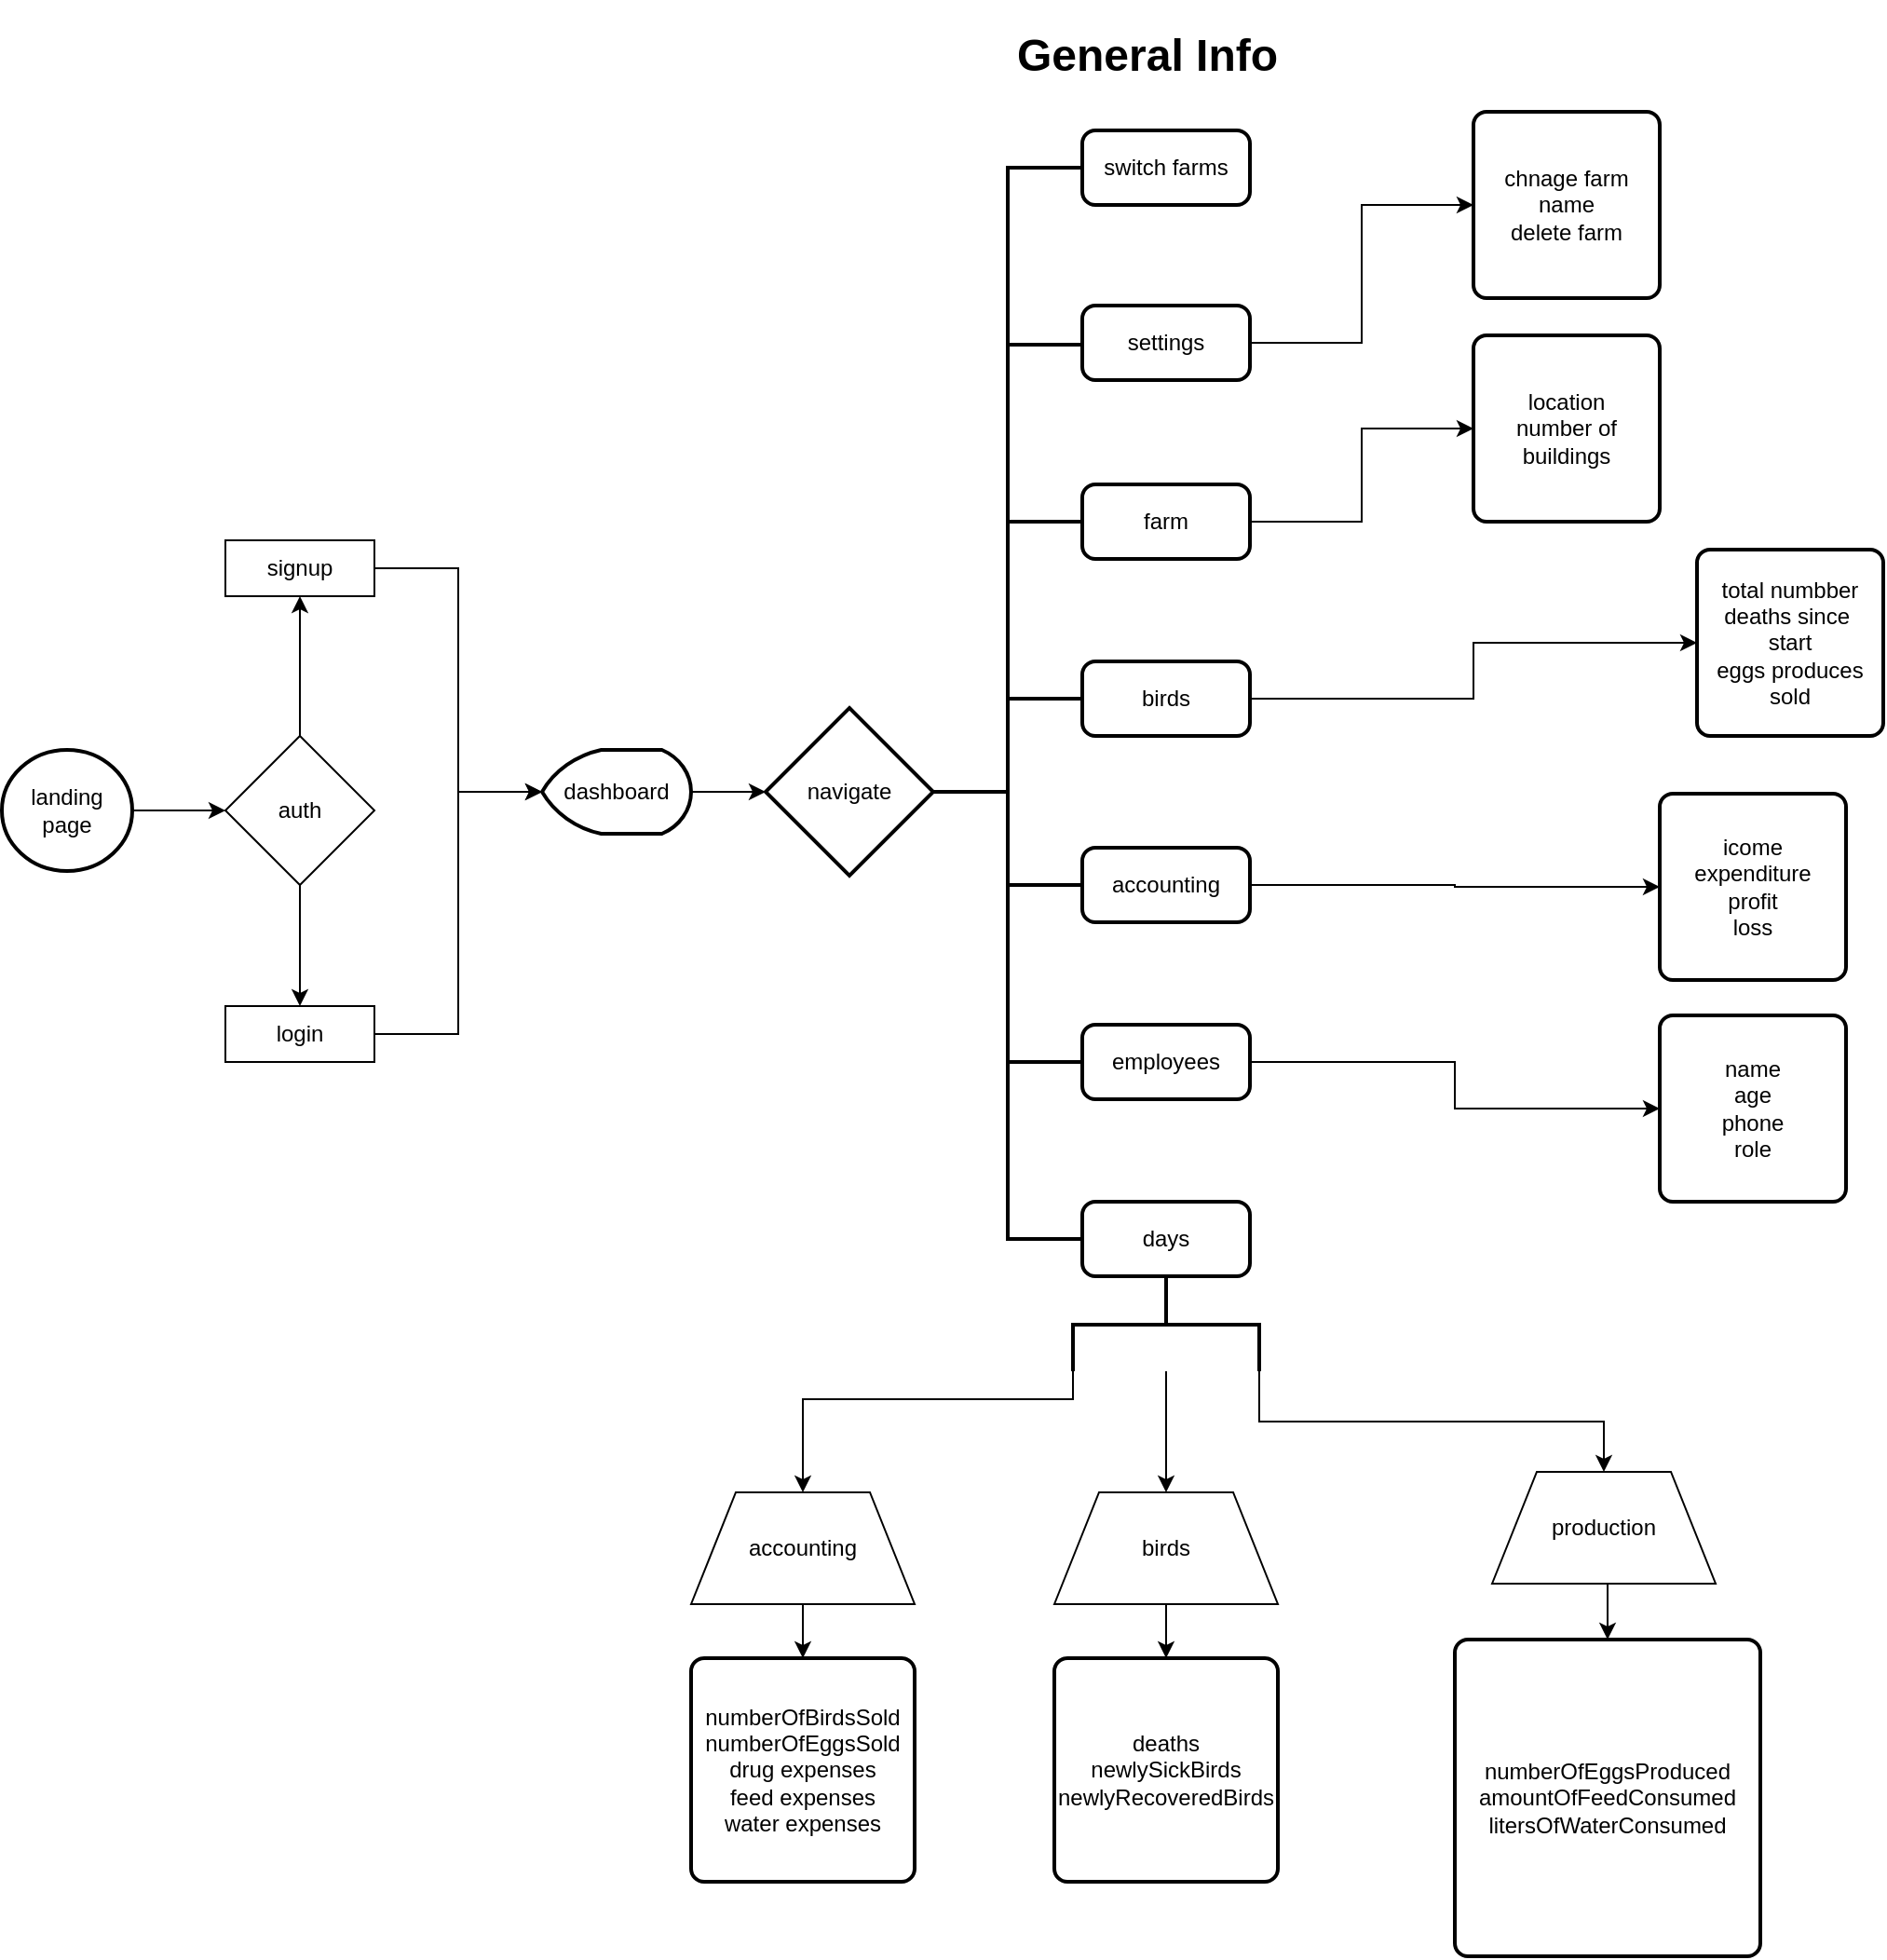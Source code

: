 <mxfile version="13.0.9" pages="2">
    <diagram id="6hGFLwfOUW9BJ-s0fimq" name="Page-1">
        <mxGraphModel dx="303" dy="299" grid="1" gridSize="15" guides="1" tooltips="1" connect="1" arrows="1" fold="1" page="1" pageScale="1" pageWidth="827" pageHeight="1169" math="0" shadow="0">
            <root>
                <mxCell id="0"/>
                <mxCell id="1" parent="0"/>
                <mxCell id="2zFjmySjArH_dxH4-LUa-4" style="edgeStyle=orthogonalEdgeStyle;rounded=0;orthogonalLoop=1;jettySize=auto;html=1;exitX=1;exitY=0.5;exitDx=0;exitDy=0;" parent="1" edge="1">
                    <mxGeometry relative="1" as="geometry">
                        <mxPoint x="180" y="490" as="targetPoint"/>
                        <mxPoint x="130" y="490" as="sourcePoint"/>
                        <Array as="points">
                            <mxPoint x="180" y="490"/>
                        </Array>
                    </mxGeometry>
                </mxCell>
                <mxCell id="2zFjmySjArH_dxH4-LUa-6" style="edgeStyle=orthogonalEdgeStyle;rounded=0;orthogonalLoop=1;jettySize=auto;html=1;" parent="1" source="2zFjmySjArH_dxH4-LUa-5" edge="1">
                    <mxGeometry relative="1" as="geometry">
                        <mxPoint x="220" y="375" as="targetPoint"/>
                    </mxGeometry>
                </mxCell>
                <mxCell id="2zFjmySjArH_dxH4-LUa-7" style="edgeStyle=orthogonalEdgeStyle;rounded=0;orthogonalLoop=1;jettySize=auto;html=1;" parent="1" source="2zFjmySjArH_dxH4-LUa-5" edge="1">
                    <mxGeometry relative="1" as="geometry">
                        <mxPoint x="220" y="595" as="targetPoint"/>
                    </mxGeometry>
                </mxCell>
                <mxCell id="2zFjmySjArH_dxH4-LUa-5" value="auth" style="rhombus;whiteSpace=wrap;html=1;" parent="1" vertex="1">
                    <mxGeometry x="180" y="450" width="80" height="80" as="geometry"/>
                </mxCell>
                <mxCell id="2zFjmySjArH_dxH4-LUa-10" style="edgeStyle=orthogonalEdgeStyle;rounded=0;orthogonalLoop=1;jettySize=auto;html=1;entryX=0;entryY=0.5;entryDx=0;entryDy=0;entryPerimeter=0;" parent="1" source="2zFjmySjArH_dxH4-LUa-8" target="2zFjmySjArH_dxH4-LUa-13" edge="1">
                    <mxGeometry relative="1" as="geometry">
                        <mxPoint x="340" y="475" as="targetPoint"/>
                    </mxGeometry>
                </mxCell>
                <mxCell id="2zFjmySjArH_dxH4-LUa-8" value="signup" style="rounded=0;whiteSpace=wrap;html=1;" parent="1" vertex="1">
                    <mxGeometry x="180" y="345" width="80" height="30" as="geometry"/>
                </mxCell>
                <mxCell id="2zFjmySjArH_dxH4-LUa-15" style="edgeStyle=orthogonalEdgeStyle;rounded=0;orthogonalLoop=1;jettySize=auto;html=1;entryX=0;entryY=0.5;entryDx=0;entryDy=0;entryPerimeter=0;" parent="1" source="2zFjmySjArH_dxH4-LUa-9" target="2zFjmySjArH_dxH4-LUa-13" edge="1">
                    <mxGeometry relative="1" as="geometry"/>
                </mxCell>
                <mxCell id="2zFjmySjArH_dxH4-LUa-9" value="login" style="rounded=0;whiteSpace=wrap;html=1;" parent="1" vertex="1">
                    <mxGeometry x="180" y="595" width="80" height="30" as="geometry"/>
                </mxCell>
                <mxCell id="2zFjmySjArH_dxH4-LUa-12" value="landing&lt;br&gt;page" style="strokeWidth=2;html=1;shape=mxgraph.flowchart.start_2;whiteSpace=wrap;" parent="1" vertex="1">
                    <mxGeometry x="60" y="457.5" width="70" height="65" as="geometry"/>
                </mxCell>
                <mxCell id="2zFjmySjArH_dxH4-LUa-17" style="edgeStyle=orthogonalEdgeStyle;rounded=0;orthogonalLoop=1;jettySize=auto;html=1;entryX=0;entryY=0.5;entryDx=0;entryDy=0;entryPerimeter=0;" parent="1" source="2zFjmySjArH_dxH4-LUa-13" target="2zFjmySjArH_dxH4-LUa-16" edge="1">
                    <mxGeometry relative="1" as="geometry"/>
                </mxCell>
                <mxCell id="2zFjmySjArH_dxH4-LUa-13" value="dashboard" style="strokeWidth=2;html=1;shape=mxgraph.flowchart.display;whiteSpace=wrap;" parent="1" vertex="1">
                    <mxGeometry x="350" y="457.5" width="80" height="45" as="geometry"/>
                </mxCell>
                <mxCell id="2zFjmySjArH_dxH4-LUa-16" value="navigate" style="strokeWidth=2;html=1;shape=mxgraph.flowchart.decision;whiteSpace=wrap;" parent="1" vertex="1">
                    <mxGeometry x="470" y="435" width="90" height="90" as="geometry"/>
                </mxCell>
                <mxCell id="2zFjmySjArH_dxH4-LUa-19" value="" style="strokeWidth=2;html=1;shape=mxgraph.flowchart.annotation_2;align=left;labelPosition=right;pointerEvents=1;" parent="1" vertex="1">
                    <mxGeometry x="560" y="430" width="80" height="100" as="geometry"/>
                </mxCell>
                <mxCell id="2zFjmySjArH_dxH4-LUa-22" value="" style="strokeWidth=2;html=1;shape=mxgraph.flowchart.annotation_1;align=left;pointerEvents=1;" parent="1" vertex="1">
                    <mxGeometry x="600" y="335" width="40" height="95" as="geometry"/>
                </mxCell>
                <mxCell id="2zFjmySjArH_dxH4-LUa-24" value="" style="strokeWidth=2;html=1;shape=mxgraph.flowchart.annotation_1;align=left;pointerEvents=1;" parent="1" vertex="1">
                    <mxGeometry x="600" y="530" width="40" height="95" as="geometry"/>
                </mxCell>
                <mxCell id="2zFjmySjArH_dxH4-LUa-50" style="edgeStyle=orthogonalEdgeStyle;rounded=0;orthogonalLoop=1;jettySize=auto;html=1;entryX=0;entryY=0.5;entryDx=0;entryDy=0;" parent="1" source="2zFjmySjArH_dxH4-LUa-25" target="2zFjmySjArH_dxH4-LUa-49" edge="1">
                    <mxGeometry relative="1" as="geometry"/>
                </mxCell>
                <mxCell id="2zFjmySjArH_dxH4-LUa-25" value="farm" style="rounded=1;whiteSpace=wrap;html=1;absoluteArcSize=1;arcSize=14;strokeWidth=2;" parent="1" vertex="1">
                    <mxGeometry x="640" y="315" width="90" height="40" as="geometry"/>
                </mxCell>
                <mxCell id="2zFjmySjArH_dxH4-LUa-30" style="edgeStyle=orthogonalEdgeStyle;rounded=0;orthogonalLoop=1;jettySize=auto;html=1;entryX=0;entryY=0.5;entryDx=0;entryDy=0;" parent="1" source="2zFjmySjArH_dxH4-LUa-26" target="2zFjmySjArH_dxH4-LUa-48" edge="1">
                    <mxGeometry relative="1" as="geometry">
                        <mxPoint x="930" y="430" as="targetPoint"/>
                    </mxGeometry>
                </mxCell>
                <mxCell id="2zFjmySjArH_dxH4-LUa-26" value="birds" style="rounded=1;whiteSpace=wrap;html=1;absoluteArcSize=1;arcSize=14;strokeWidth=2;" parent="1" vertex="1">
                    <mxGeometry x="640" y="410" width="90" height="40" as="geometry"/>
                </mxCell>
                <mxCell id="2zFjmySjArH_dxH4-LUa-31" style="edgeStyle=orthogonalEdgeStyle;rounded=0;orthogonalLoop=1;jettySize=auto;html=1;entryX=0;entryY=0.5;entryDx=0;entryDy=0;" parent="1" source="2zFjmySjArH_dxH4-LUa-27" target="2zFjmySjArH_dxH4-LUa-36" edge="1">
                    <mxGeometry relative="1" as="geometry">
                        <mxPoint x="830" y="530" as="targetPoint"/>
                    </mxGeometry>
                </mxCell>
                <mxCell id="2zFjmySjArH_dxH4-LUa-27" value="accounting" style="rounded=1;whiteSpace=wrap;html=1;absoluteArcSize=1;arcSize=14;strokeWidth=2;" parent="1" vertex="1">
                    <mxGeometry x="640" y="510" width="90" height="40" as="geometry"/>
                </mxCell>
                <mxCell id="2zFjmySjArH_dxH4-LUa-32" style="edgeStyle=orthogonalEdgeStyle;rounded=0;orthogonalLoop=1;jettySize=auto;html=1;entryX=0;entryY=0.5;entryDx=0;entryDy=0;" parent="1" source="2zFjmySjArH_dxH4-LUa-28" target="2zFjmySjArH_dxH4-LUa-35" edge="1">
                    <mxGeometry relative="1" as="geometry">
                        <mxPoint x="770" y="726" as="targetPoint"/>
                    </mxGeometry>
                </mxCell>
                <mxCell id="2zFjmySjArH_dxH4-LUa-28" value="employees" style="rounded=1;whiteSpace=wrap;html=1;absoluteArcSize=1;arcSize=14;strokeWidth=2;" parent="1" vertex="1">
                    <mxGeometry x="640" y="605" width="90" height="40" as="geometry"/>
                </mxCell>
                <mxCell id="2zFjmySjArH_dxH4-LUa-35" value="name&lt;br&gt;age&lt;br&gt;phone&lt;br&gt;role" style="rounded=1;whiteSpace=wrap;html=1;absoluteArcSize=1;arcSize=14;strokeWidth=2;" parent="1" vertex="1">
                    <mxGeometry x="950" y="600" width="100" height="100" as="geometry"/>
                </mxCell>
                <mxCell id="2zFjmySjArH_dxH4-LUa-36" value="icome&lt;br&gt;expenditure&lt;br&gt;profit&lt;br&gt;loss" style="rounded=1;whiteSpace=wrap;html=1;absoluteArcSize=1;arcSize=14;strokeWidth=2;" parent="1" vertex="1">
                    <mxGeometry x="950" y="481" width="100" height="100" as="geometry"/>
                </mxCell>
                <mxCell id="2zFjmySjArH_dxH4-LUa-38" value="" style="strokeWidth=2;html=1;shape=mxgraph.flowchart.annotation_1;align=left;pointerEvents=1;" parent="1" vertex="1">
                    <mxGeometry x="600" y="625" width="40" height="95" as="geometry"/>
                </mxCell>
                <mxCell id="2zFjmySjArH_dxH4-LUa-39" value="days" style="rounded=1;whiteSpace=wrap;html=1;absoluteArcSize=1;arcSize=14;strokeWidth=2;" parent="1" vertex="1">
                    <mxGeometry x="640" y="700" width="90" height="40" as="geometry"/>
                </mxCell>
                <mxCell id="2zFjmySjArH_dxH4-LUa-41" value="&lt;div&gt;&lt;span&gt;numberOfEggsProduced&lt;/span&gt;&lt;br&gt;&lt;/div&gt;&lt;div&gt;amountOfFeedConsumed&lt;/div&gt;&lt;div&gt;litersOfWaterConsumed&lt;/div&gt;" style="rounded=1;whiteSpace=wrap;html=1;absoluteArcSize=1;arcSize=14;strokeWidth=2;" parent="1" vertex="1">
                    <mxGeometry x="840" y="935" width="164" height="170" as="geometry"/>
                </mxCell>
                <mxCell id="2zFjmySjArH_dxH4-LUa-43" style="edgeStyle=orthogonalEdgeStyle;rounded=0;orthogonalLoop=1;jettySize=auto;html=1;exitX=1;exitY=1;exitDx=0;exitDy=0;exitPerimeter=0;entryX=0.5;entryY=0;entryDx=0;entryDy=0;" parent="1" source="2zFjmySjArH_dxH4-LUa-42" target="2zFjmySjArH_dxH4-LUa-52" edge="1">
                    <mxGeometry relative="1" as="geometry">
                        <mxPoint x="570.0" y="826.0" as="targetPoint"/>
                        <Array as="points">
                            <mxPoint x="635" y="806"/>
                            <mxPoint x="490" y="806"/>
                        </Array>
                    </mxGeometry>
                </mxCell>
                <mxCell id="2zFjmySjArH_dxH4-LUa-45" style="edgeStyle=orthogonalEdgeStyle;rounded=0;orthogonalLoop=1;jettySize=auto;html=1;" parent="1" source="2zFjmySjArH_dxH4-LUa-42" edge="1">
                    <mxGeometry relative="1" as="geometry">
                        <mxPoint x="685" y="856" as="targetPoint"/>
                        <Array as="points">
                            <mxPoint x="685" y="806"/>
                            <mxPoint x="685" y="806"/>
                        </Array>
                    </mxGeometry>
                </mxCell>
                <mxCell id="2zFjmySjArH_dxH4-LUa-57" style="edgeStyle=orthogonalEdgeStyle;rounded=0;orthogonalLoop=1;jettySize=auto;html=1;exitX=1;exitY=0;exitDx=0;exitDy=0;exitPerimeter=0;entryX=0.5;entryY=0;entryDx=0;entryDy=0;" parent="1" source="2zFjmySjArH_dxH4-LUa-42" target="2zFjmySjArH_dxH4-LUa-56" edge="1">
                    <mxGeometry relative="1" as="geometry"/>
                </mxCell>
                <mxCell id="2zFjmySjArH_dxH4-LUa-42" value="" style="strokeWidth=2;html=1;shape=mxgraph.flowchart.annotation_2;align=left;labelPosition=right;pointerEvents=1;rotation=90;" parent="1" vertex="1">
                    <mxGeometry x="660" y="716" width="50" height="100" as="geometry"/>
                </mxCell>
                <mxCell id="2zFjmySjArH_dxH4-LUa-46" value="&lt;div&gt;&lt;br&gt;&lt;/div&gt;&lt;div&gt;numberOfBirdsSold&lt;/div&gt;&lt;div&gt;numberOfEggsSold&lt;/div&gt;&lt;div&gt;drug expenses&lt;/div&gt;&lt;div&gt;feed expenses&lt;/div&gt;&lt;div&gt;water expenses&lt;/div&gt;&lt;div&gt;&lt;br&gt;&lt;/div&gt;" style="rounded=1;whiteSpace=wrap;html=1;absoluteArcSize=1;arcSize=14;strokeWidth=2;" parent="1" vertex="1">
                    <mxGeometry x="430" y="945" width="120" height="120" as="geometry"/>
                </mxCell>
                <mxCell id="2zFjmySjArH_dxH4-LUa-47" value="&lt;div&gt;&lt;span&gt;deaths&lt;/span&gt;&lt;br&gt;&lt;/div&gt;&lt;div&gt;newlySickBirds&lt;/div&gt;&lt;div&gt;newlyRecoveredBirds&lt;/div&gt;" style="rounded=1;whiteSpace=wrap;html=1;absoluteArcSize=1;arcSize=14;strokeWidth=2;" parent="1" vertex="1">
                    <mxGeometry x="625" y="945" width="120" height="120" as="geometry"/>
                </mxCell>
                <mxCell id="2zFjmySjArH_dxH4-LUa-48" value="total numbber&lt;br&gt;deaths since&amp;nbsp;&lt;br&gt;start&lt;br&gt;eggs produces&lt;br&gt;sold" style="rounded=1;whiteSpace=wrap;html=1;absoluteArcSize=1;arcSize=14;strokeWidth=2;" parent="1" vertex="1">
                    <mxGeometry x="970" y="350" width="100" height="100" as="geometry"/>
                </mxCell>
                <mxCell id="2zFjmySjArH_dxH4-LUa-49" value="location&lt;br&gt;number of buildings" style="rounded=1;whiteSpace=wrap;html=1;absoluteArcSize=1;arcSize=14;strokeWidth=2;" parent="1" vertex="1">
                    <mxGeometry x="850" y="235" width="100" height="100" as="geometry"/>
                </mxCell>
                <mxCell id="2zFjmySjArH_dxH4-LUa-53" style="edgeStyle=orthogonalEdgeStyle;rounded=0;orthogonalLoop=1;jettySize=auto;html=1;entryX=0.5;entryY=0;entryDx=0;entryDy=0;" parent="1" source="2zFjmySjArH_dxH4-LUa-52" target="2zFjmySjArH_dxH4-LUa-46" edge="1">
                    <mxGeometry relative="1" as="geometry"/>
                </mxCell>
                <mxCell id="2zFjmySjArH_dxH4-LUa-52" value="&lt;span&gt;accounting&lt;/span&gt;" style="shape=trapezoid;perimeter=trapezoidPerimeter;whiteSpace=wrap;html=1;" parent="1" vertex="1">
                    <mxGeometry x="430" y="856" width="120" height="60" as="geometry"/>
                </mxCell>
                <mxCell id="2zFjmySjArH_dxH4-LUa-55" style="edgeStyle=orthogonalEdgeStyle;rounded=0;orthogonalLoop=1;jettySize=auto;html=1;exitX=0.5;exitY=1;exitDx=0;exitDy=0;entryX=0.5;entryY=0;entryDx=0;entryDy=0;" parent="1" source="2zFjmySjArH_dxH4-LUa-54" target="2zFjmySjArH_dxH4-LUa-47" edge="1">
                    <mxGeometry relative="1" as="geometry"/>
                </mxCell>
                <mxCell id="2zFjmySjArH_dxH4-LUa-54" value="&lt;span&gt;birds&lt;/span&gt;" style="shape=trapezoid;perimeter=trapezoidPerimeter;whiteSpace=wrap;html=1;" parent="1" vertex="1">
                    <mxGeometry x="625" y="856" width="120" height="60" as="geometry"/>
                </mxCell>
                <mxCell id="2zFjmySjArH_dxH4-LUa-58" style="edgeStyle=orthogonalEdgeStyle;rounded=0;orthogonalLoop=1;jettySize=auto;html=1;exitX=0.5;exitY=1;exitDx=0;exitDy=0;entryX=0.5;entryY=0;entryDx=0;entryDy=0;" parent="1" source="2zFjmySjArH_dxH4-LUa-56" target="2zFjmySjArH_dxH4-LUa-41" edge="1">
                    <mxGeometry relative="1" as="geometry">
                        <mxPoint x="919.667" y="925" as="targetPoint"/>
                    </mxGeometry>
                </mxCell>
                <mxCell id="2zFjmySjArH_dxH4-LUa-56" value="&lt;span&gt;production&lt;/span&gt;" style="shape=trapezoid;perimeter=trapezoidPerimeter;whiteSpace=wrap;html=1;" parent="1" vertex="1">
                    <mxGeometry x="860" y="845" width="120" height="60" as="geometry"/>
                </mxCell>
                <mxCell id="2zFjmySjArH_dxH4-LUa-59" value="&lt;h1&gt;General Info&lt;/h1&gt;&lt;p&gt;&lt;br&gt;&lt;/p&gt;" style="text;html=1;strokeColor=none;fillColor=none;spacing=5;spacingTop=-20;whiteSpace=wrap;overflow=hidden;rounded=0;" parent="1" vertex="1">
                    <mxGeometry x="600" y="65" width="163" height="40" as="geometry"/>
                </mxCell>
                <mxCell id="2zFjmySjArH_dxH4-LUa-61" value="" style="strokeWidth=2;html=1;shape=mxgraph.flowchart.annotation_1;align=left;pointerEvents=1;" parent="1" vertex="1">
                    <mxGeometry x="600" y="240" width="40" height="95" as="geometry"/>
                </mxCell>
                <mxCell id="2zFjmySjArH_dxH4-LUa-64" style="edgeStyle=orthogonalEdgeStyle;rounded=0;orthogonalLoop=1;jettySize=auto;html=1;entryX=0;entryY=0.5;entryDx=0;entryDy=0;" parent="1" source="2zFjmySjArH_dxH4-LUa-62" target="2zFjmySjArH_dxH4-LUa-63" edge="1">
                    <mxGeometry relative="1" as="geometry"/>
                </mxCell>
                <mxCell id="2zFjmySjArH_dxH4-LUa-62" value="settings" style="rounded=1;whiteSpace=wrap;html=1;absoluteArcSize=1;arcSize=14;strokeWidth=2;" parent="1" vertex="1">
                    <mxGeometry x="640" y="219" width="90" height="40" as="geometry"/>
                </mxCell>
                <mxCell id="2zFjmySjArH_dxH4-LUa-63" value="chnage farm name&lt;br&gt;delete farm" style="rounded=1;whiteSpace=wrap;html=1;absoluteArcSize=1;arcSize=14;strokeWidth=2;" parent="1" vertex="1">
                    <mxGeometry x="850" y="115" width="100" height="100" as="geometry"/>
                </mxCell>
                <mxCell id="2zFjmySjArH_dxH4-LUa-65" value="" style="strokeWidth=2;html=1;shape=mxgraph.flowchart.annotation_1;align=left;pointerEvents=1;" parent="1" vertex="1">
                    <mxGeometry x="600" y="145" width="40" height="95" as="geometry"/>
                </mxCell>
                <mxCell id="2zFjmySjArH_dxH4-LUa-66" value="switch farms" style="rounded=1;whiteSpace=wrap;html=1;absoluteArcSize=1;arcSize=14;strokeWidth=2;" parent="1" vertex="1">
                    <mxGeometry x="640" y="125" width="90" height="40" as="geometry"/>
                </mxCell>
            </root>
        </mxGraphModel>
    </diagram>
    <diagram id="VvMmc-AppfBYLBfzYPEN" name="Page-2">
        &#xa;        
        <mxGraphModel dx="1104" dy="518" grid="1" gridSize="10" guides="1" tooltips="1" connect="1" arrows="1" fold="1" page="1" pageScale="1" pageWidth="850" pageHeight="1100" math="0" shadow="0">
            &#xa;            
            <root>
                &#xa;                
                <mxCell id="wAG2DQ7F9yDBZFHnSkov-0"/>
                &#xa;                
                <mxCell id="wAG2DQ7F9yDBZFHnSkov-1" parent="wAG2DQ7F9yDBZFHnSkov-0"/>
                &#xa;            
            </root>
            &#xa;        
        </mxGraphModel>
        &#xa;    
    </diagram>
</mxfile>